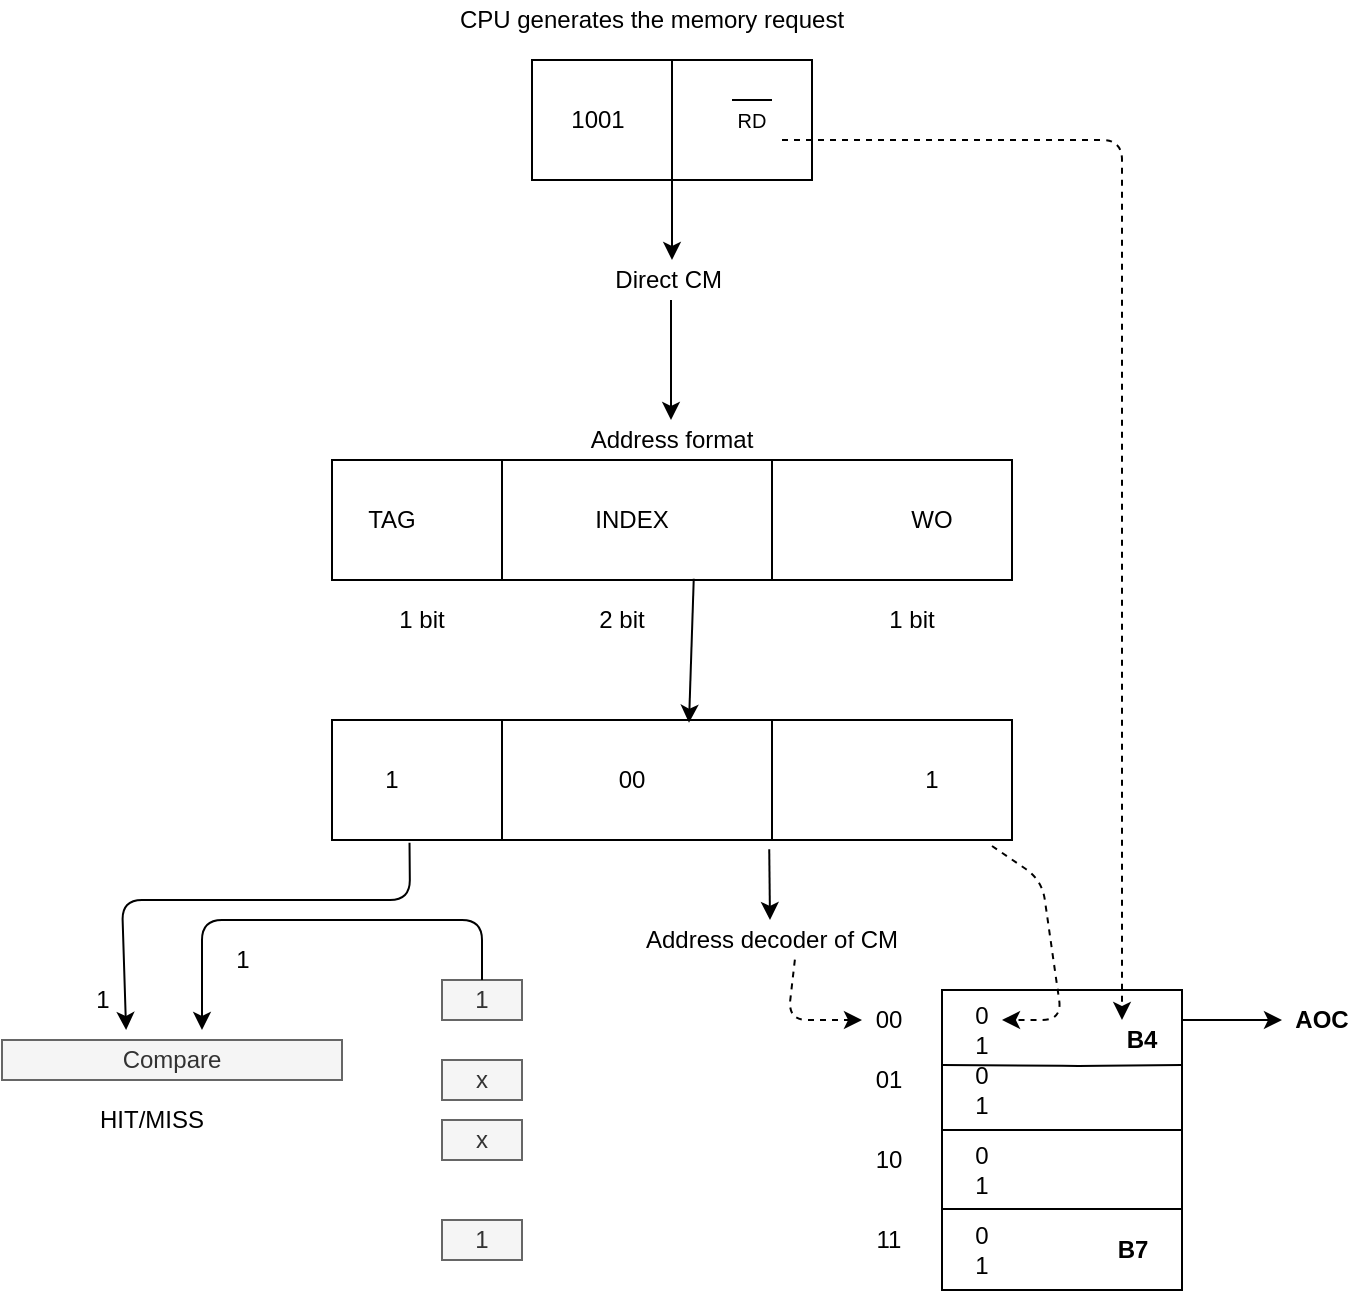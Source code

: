 <mxfile version="14.7.0" type="github">
  <diagram id="JxYpquZwZ6zsXnLfhXGS" name="Page-1">
    <mxGraphModel dx="1483" dy="783" grid="0" gridSize="10" guides="1" tooltips="1" connect="1" arrows="1" fold="1" page="1" pageScale="1" pageWidth="850" pageHeight="1100" math="0" shadow="0">
      <root>
        <mxCell id="0" />
        <mxCell id="1" parent="0" />
        <mxCell id="KNm6pyuOkcGfjuNK4ojw-7" value="CPU generates the memory request" style="text;html=1;strokeColor=none;fillColor=none;align=center;verticalAlign=middle;whiteSpace=wrap;rounded=0;" vertex="1" parent="1">
          <mxGeometry x="250" y="20" width="270" height="20" as="geometry" />
        </mxCell>
        <mxCell id="KNm6pyuOkcGfjuNK4ojw-9" value="Direct CM&amp;nbsp;" style="text;html=1;strokeColor=none;fillColor=none;align=center;verticalAlign=middle;whiteSpace=wrap;rounded=0;" vertex="1" parent="1">
          <mxGeometry x="260" y="150" width="270" height="20" as="geometry" />
        </mxCell>
        <mxCell id="KNm6pyuOkcGfjuNK4ojw-10" value="Address format" style="text;html=1;strokeColor=none;fillColor=none;align=center;verticalAlign=middle;whiteSpace=wrap;rounded=0;" vertex="1" parent="1">
          <mxGeometry x="260" y="230" width="270" height="20" as="geometry" />
        </mxCell>
        <mxCell id="KNm6pyuOkcGfjuNK4ojw-11" value="Address decoder of CM" style="text;html=1;strokeColor=none;fillColor=none;align=center;verticalAlign=middle;whiteSpace=wrap;rounded=0;" vertex="1" parent="1">
          <mxGeometry x="380" y="480" width="130" height="20" as="geometry" />
        </mxCell>
        <mxCell id="KNm6pyuOkcGfjuNK4ojw-12" value="Compare" style="text;html=1;strokeColor=#666666;fillColor=#f5f5f5;align=center;verticalAlign=middle;whiteSpace=wrap;rounded=0;fontColor=#333333;" vertex="1" parent="1">
          <mxGeometry x="60" y="540" width="170" height="20" as="geometry" />
        </mxCell>
        <mxCell id="KNm6pyuOkcGfjuNK4ojw-21" value="" style="group" vertex="1" connectable="0" parent="1">
          <mxGeometry x="225" y="250" width="340" height="60" as="geometry" />
        </mxCell>
        <mxCell id="KNm6pyuOkcGfjuNK4ojw-13" value="" style="rounded=0;whiteSpace=wrap;html=1;" vertex="1" parent="KNm6pyuOkcGfjuNK4ojw-21">
          <mxGeometry width="340" height="60" as="geometry" />
        </mxCell>
        <mxCell id="KNm6pyuOkcGfjuNK4ojw-14" value="" style="endArrow=none;html=1;exitX=0.25;exitY=1;exitDx=0;exitDy=0;entryX=0.25;entryY=0;entryDx=0;entryDy=0;" edge="1" parent="KNm6pyuOkcGfjuNK4ojw-21" source="KNm6pyuOkcGfjuNK4ojw-13" target="KNm6pyuOkcGfjuNK4ojw-13">
          <mxGeometry width="50" height="50" relative="1" as="geometry">
            <mxPoint x="210" y="-70" as="sourcePoint" />
            <mxPoint x="260" y="-120" as="targetPoint" />
          </mxGeometry>
        </mxCell>
        <mxCell id="KNm6pyuOkcGfjuNK4ojw-15" value="" style="endArrow=none;html=1;exitX=0.5;exitY=1;exitDx=0;exitDy=0;entryX=0.5;entryY=0;entryDx=0;entryDy=0;" edge="1" parent="KNm6pyuOkcGfjuNK4ojw-21">
          <mxGeometry width="50" height="50" relative="1" as="geometry">
            <mxPoint x="220" y="60" as="sourcePoint" />
            <mxPoint x="220" as="targetPoint" />
          </mxGeometry>
        </mxCell>
        <mxCell id="KNm6pyuOkcGfjuNK4ojw-16" value="TAG" style="text;html=1;strokeColor=none;fillColor=none;align=center;verticalAlign=middle;whiteSpace=wrap;rounded=0;" vertex="1" parent="KNm6pyuOkcGfjuNK4ojw-21">
          <mxGeometry x="10" y="20" width="40" height="20" as="geometry" />
        </mxCell>
        <mxCell id="KNm6pyuOkcGfjuNK4ojw-17" value="INDEX" style="text;html=1;strokeColor=none;fillColor=none;align=center;verticalAlign=middle;whiteSpace=wrap;rounded=0;" vertex="1" parent="KNm6pyuOkcGfjuNK4ojw-21">
          <mxGeometry x="130" y="20" width="40" height="20" as="geometry" />
        </mxCell>
        <mxCell id="KNm6pyuOkcGfjuNK4ojw-19" value="WO" style="text;html=1;strokeColor=none;fillColor=none;align=center;verticalAlign=middle;whiteSpace=wrap;rounded=0;" vertex="1" parent="KNm6pyuOkcGfjuNK4ojw-21">
          <mxGeometry x="280" y="20" width="40" height="20" as="geometry" />
        </mxCell>
        <mxCell id="KNm6pyuOkcGfjuNK4ojw-22" value="" style="group" vertex="1" connectable="0" parent="1">
          <mxGeometry x="325" y="50" width="140" height="60" as="geometry" />
        </mxCell>
        <mxCell id="KNm6pyuOkcGfjuNK4ojw-23" value="" style="group" vertex="1" connectable="0" parent="KNm6pyuOkcGfjuNK4ojw-22">
          <mxGeometry width="140" height="60" as="geometry" />
        </mxCell>
        <mxCell id="KNm6pyuOkcGfjuNK4ojw-1" value="" style="rounded=0;whiteSpace=wrap;html=1;" vertex="1" parent="KNm6pyuOkcGfjuNK4ojw-23">
          <mxGeometry width="140" height="60" as="geometry" />
        </mxCell>
        <mxCell id="KNm6pyuOkcGfjuNK4ojw-4" value="&lt;font style=&quot;font-size: 10px&quot;&gt;RD&lt;/font&gt;" style="text;html=1;strokeColor=none;fillColor=none;align=center;verticalAlign=middle;whiteSpace=wrap;rounded=0;" vertex="1" parent="KNm6pyuOkcGfjuNK4ojw-23">
          <mxGeometry x="90" y="20" width="40" height="20" as="geometry" />
        </mxCell>
        <mxCell id="KNm6pyuOkcGfjuNK4ojw-2" value="" style="endArrow=none;html=1;entryX=0.5;entryY=0;entryDx=0;entryDy=0;exitX=0.5;exitY=1;exitDx=0;exitDy=0;" edge="1" parent="KNm6pyuOkcGfjuNK4ojw-23" source="KNm6pyuOkcGfjuNK4ojw-1" target="KNm6pyuOkcGfjuNK4ojw-1">
          <mxGeometry width="50" height="50" relative="1" as="geometry">
            <mxPoint x="105" y="220" as="sourcePoint" />
            <mxPoint x="155" y="170" as="targetPoint" />
          </mxGeometry>
        </mxCell>
        <mxCell id="KNm6pyuOkcGfjuNK4ojw-3" value="1001" style="text;html=1;strokeColor=none;fillColor=none;align=center;verticalAlign=middle;whiteSpace=wrap;rounded=0;" vertex="1" parent="KNm6pyuOkcGfjuNK4ojw-23">
          <mxGeometry x="12.5" y="20" width="40" height="20" as="geometry" />
        </mxCell>
        <mxCell id="KNm6pyuOkcGfjuNK4ojw-25" value="" style="endArrow=none;html=1;entryX=0.75;entryY=0;entryDx=0;entryDy=0;exitX=0.25;exitY=0;exitDx=0;exitDy=0;" edge="1" parent="KNm6pyuOkcGfjuNK4ojw-23" source="KNm6pyuOkcGfjuNK4ojw-4" target="KNm6pyuOkcGfjuNK4ojw-4">
          <mxGeometry width="50" height="50" relative="1" as="geometry">
            <mxPoint x="80" y="50" as="sourcePoint" />
            <mxPoint x="130" as="targetPoint" />
          </mxGeometry>
        </mxCell>
        <mxCell id="KNm6pyuOkcGfjuNK4ojw-30" value="" style="group" vertex="1" connectable="0" parent="1">
          <mxGeometry x="225" y="380" width="340" height="60" as="geometry" />
        </mxCell>
        <mxCell id="KNm6pyuOkcGfjuNK4ojw-31" value="" style="rounded=0;whiteSpace=wrap;html=1;" vertex="1" parent="KNm6pyuOkcGfjuNK4ojw-30">
          <mxGeometry width="340" height="60" as="geometry" />
        </mxCell>
        <mxCell id="KNm6pyuOkcGfjuNK4ojw-32" value="" style="endArrow=none;html=1;exitX=0.25;exitY=1;exitDx=0;exitDy=0;entryX=0.25;entryY=0;entryDx=0;entryDy=0;" edge="1" parent="KNm6pyuOkcGfjuNK4ojw-30" source="KNm6pyuOkcGfjuNK4ojw-31" target="KNm6pyuOkcGfjuNK4ojw-31">
          <mxGeometry width="50" height="50" relative="1" as="geometry">
            <mxPoint x="210" y="-70" as="sourcePoint" />
            <mxPoint x="260" y="-120" as="targetPoint" />
          </mxGeometry>
        </mxCell>
        <mxCell id="KNm6pyuOkcGfjuNK4ojw-33" value="" style="endArrow=none;html=1;exitX=0.5;exitY=1;exitDx=0;exitDy=0;entryX=0.5;entryY=0;entryDx=0;entryDy=0;" edge="1" parent="KNm6pyuOkcGfjuNK4ojw-30">
          <mxGeometry width="50" height="50" relative="1" as="geometry">
            <mxPoint x="220" y="60" as="sourcePoint" />
            <mxPoint x="220" as="targetPoint" />
          </mxGeometry>
        </mxCell>
        <mxCell id="KNm6pyuOkcGfjuNK4ojw-34" value="1" style="text;html=1;strokeColor=none;fillColor=none;align=center;verticalAlign=middle;whiteSpace=wrap;rounded=0;" vertex="1" parent="KNm6pyuOkcGfjuNK4ojw-30">
          <mxGeometry x="10" y="20" width="40" height="20" as="geometry" />
        </mxCell>
        <mxCell id="KNm6pyuOkcGfjuNK4ojw-35" value="00" style="text;html=1;strokeColor=none;fillColor=none;align=center;verticalAlign=middle;whiteSpace=wrap;rounded=0;" vertex="1" parent="KNm6pyuOkcGfjuNK4ojw-30">
          <mxGeometry x="130" y="20" width="40" height="20" as="geometry" />
        </mxCell>
        <mxCell id="KNm6pyuOkcGfjuNK4ojw-36" value="1" style="text;html=1;strokeColor=none;fillColor=none;align=center;verticalAlign=middle;whiteSpace=wrap;rounded=0;" vertex="1" parent="KNm6pyuOkcGfjuNK4ojw-30">
          <mxGeometry x="280" y="20" width="40" height="20" as="geometry" />
        </mxCell>
        <mxCell id="KNm6pyuOkcGfjuNK4ojw-51" value="" style="endArrow=classic;html=1;exitX=0.5;exitY=1;exitDx=0;exitDy=0;entryX=0.5;entryY=0;entryDx=0;entryDy=0;" edge="1" parent="1" source="KNm6pyuOkcGfjuNK4ojw-1" target="KNm6pyuOkcGfjuNK4ojw-9">
          <mxGeometry width="50" height="50" relative="1" as="geometry">
            <mxPoint x="400" y="210" as="sourcePoint" />
            <mxPoint x="296" y="150" as="targetPoint" />
          </mxGeometry>
        </mxCell>
        <mxCell id="KNm6pyuOkcGfjuNK4ojw-53" value="" style="endArrow=classic;html=1;" edge="1" parent="1">
          <mxGeometry width="50" height="50" relative="1" as="geometry">
            <mxPoint x="394.5" y="170" as="sourcePoint" />
            <mxPoint x="394.5" y="230" as="targetPoint" />
          </mxGeometry>
        </mxCell>
        <mxCell id="KNm6pyuOkcGfjuNK4ojw-54" value="1 bit" style="text;html=1;strokeColor=none;fillColor=none;align=center;verticalAlign=middle;whiteSpace=wrap;rounded=0;" vertex="1" parent="1">
          <mxGeometry x="250" y="320" width="40" height="20" as="geometry" />
        </mxCell>
        <mxCell id="KNm6pyuOkcGfjuNK4ojw-55" value="2 bit" style="text;html=1;strokeColor=none;fillColor=none;align=center;verticalAlign=middle;whiteSpace=wrap;rounded=0;" vertex="1" parent="1">
          <mxGeometry x="350" y="320" width="40" height="20" as="geometry" />
        </mxCell>
        <mxCell id="KNm6pyuOkcGfjuNK4ojw-56" value="1 bit" style="text;html=1;strokeColor=none;fillColor=none;align=center;verticalAlign=middle;whiteSpace=wrap;rounded=0;" vertex="1" parent="1">
          <mxGeometry x="490" y="320" width="50" height="20" as="geometry" />
        </mxCell>
        <mxCell id="KNm6pyuOkcGfjuNK4ojw-58" value="" style="group" vertex="1" connectable="0" parent="1">
          <mxGeometry x="530" y="515" width="120" height="150" as="geometry" />
        </mxCell>
        <mxCell id="KNm6pyuOkcGfjuNK4ojw-42" value="&lt;span style=&quot;color: rgba(0 , 0 , 0 , 0) ; font-family: monospace ; font-size: 0px&quot;&gt;%3CmxGraphModel%3E%3Croot%3E%3CmxCell%20id%3D%220%22%2F%3E%3CmxCell%20id%3D%221%22%20parent%3D%220%22%2F%3E%3CmxCell%20id%3D%222%22%20value%3D%22B4%22%20style%3D%22text%3Bhtml%3D1%3BstrokeColor%3Dnone%3BfillColor%3Dnone%3Balign%3Dcenter%3BverticalAlign%3Dmiddle%3BwhiteSpace%3Dwrap%3Brounded%3D0%3BfontStyle%3D1%22%20vertex%3D%221%22%20parent%3D%221%22%3E%3CmxGeometry%20x%3D%22600%22%20y%3D%22525%22%20width%3D%2240%22%20height%3D%2220%22%20as%3D%22geometry%22%2F%3E%3C%2FmxCell%3E%3C%2Froot%3E%3C%2FmxGraphModel%3E&lt;/span&gt;" style="rounded=0;whiteSpace=wrap;html=1;" vertex="1" parent="KNm6pyuOkcGfjuNK4ojw-58">
          <mxGeometry width="120" height="150" as="geometry" />
        </mxCell>
        <mxCell id="KNm6pyuOkcGfjuNK4ojw-43" value="" style="endArrow=none;html=1;exitX=0;exitY=0.25;exitDx=0;exitDy=0;entryX=1;entryY=0.25;entryDx=0;entryDy=0;" edge="1" parent="KNm6pyuOkcGfjuNK4ojw-58" source="KNm6pyuOkcGfjuNK4ojw-42" target="KNm6pyuOkcGfjuNK4ojw-42">
          <mxGeometry width="50" height="50" relative="1" as="geometry">
            <mxPoint x="35" y="50" as="sourcePoint" />
            <mxPoint x="85" as="targetPoint" />
            <Array as="points">
              <mxPoint x="70" y="38" />
            </Array>
          </mxGeometry>
        </mxCell>
        <mxCell id="KNm6pyuOkcGfjuNK4ojw-44" value="" style="endArrow=none;html=1;exitX=0;exitY=0.25;exitDx=0;exitDy=0;entryX=1;entryY=0.25;entryDx=0;entryDy=0;" edge="1" parent="KNm6pyuOkcGfjuNK4ojw-58">
          <mxGeometry width="50" height="50" relative="1" as="geometry">
            <mxPoint y="70" as="sourcePoint" />
            <mxPoint x="120" y="70" as="targetPoint" />
          </mxGeometry>
        </mxCell>
        <mxCell id="KNm6pyuOkcGfjuNK4ojw-45" value="" style="endArrow=none;html=1;exitX=0;exitY=0.25;exitDx=0;exitDy=0;entryX=1;entryY=0.25;entryDx=0;entryDy=0;" edge="1" parent="KNm6pyuOkcGfjuNK4ojw-58">
          <mxGeometry width="50" height="50" relative="1" as="geometry">
            <mxPoint y="109.5" as="sourcePoint" />
            <mxPoint x="120" y="109.5" as="targetPoint" />
          </mxGeometry>
        </mxCell>
        <mxCell id="KNm6pyuOkcGfjuNK4ojw-46" value="0&lt;br&gt;1" style="text;html=1;strokeColor=none;fillColor=none;align=center;verticalAlign=middle;whiteSpace=wrap;rounded=0;" vertex="1" parent="KNm6pyuOkcGfjuNK4ojw-58">
          <mxGeometry x="10" y="10" width="20" height="20" as="geometry" />
        </mxCell>
        <mxCell id="KNm6pyuOkcGfjuNK4ojw-47" value="0&lt;br&gt;1" style="text;html=1;strokeColor=none;fillColor=none;align=center;verticalAlign=middle;whiteSpace=wrap;rounded=0;" vertex="1" parent="KNm6pyuOkcGfjuNK4ojw-58">
          <mxGeometry x="10" y="80" width="20" height="20" as="geometry" />
        </mxCell>
        <mxCell id="KNm6pyuOkcGfjuNK4ojw-48" value="0&lt;br&gt;1" style="text;html=1;strokeColor=none;fillColor=none;align=center;verticalAlign=middle;whiteSpace=wrap;rounded=0;" vertex="1" parent="KNm6pyuOkcGfjuNK4ojw-58">
          <mxGeometry x="10" y="120" width="20" height="20" as="geometry" />
        </mxCell>
        <mxCell id="KNm6pyuOkcGfjuNK4ojw-50" value="0&lt;br&gt;1" style="text;html=1;strokeColor=none;fillColor=none;align=center;verticalAlign=middle;whiteSpace=wrap;rounded=0;" vertex="1" parent="KNm6pyuOkcGfjuNK4ojw-58">
          <mxGeometry x="10" y="40" width="20" height="20" as="geometry" />
        </mxCell>
        <mxCell id="KNm6pyuOkcGfjuNK4ojw-83" value="B4" style="text;html=1;strokeColor=none;fillColor=none;align=center;verticalAlign=middle;whiteSpace=wrap;rounded=0;fontStyle=1" vertex="1" parent="KNm6pyuOkcGfjuNK4ojw-58">
          <mxGeometry x="80" y="15" width="40" height="20" as="geometry" />
        </mxCell>
        <mxCell id="KNm6pyuOkcGfjuNK4ojw-93" value="" style="endArrow=classic;html=1;dashed=1;entryX=0.25;entryY=0;entryDx=0;entryDy=0;" edge="1" parent="KNm6pyuOkcGfjuNK4ojw-58" target="KNm6pyuOkcGfjuNK4ojw-83">
          <mxGeometry width="50" height="50" relative="1" as="geometry">
            <mxPoint x="-80" y="-425" as="sourcePoint" />
            <mxPoint x="70" y="35" as="targetPoint" />
            <Array as="points">
              <mxPoint x="90" y="-425" />
            </Array>
          </mxGeometry>
        </mxCell>
        <mxCell id="KNm6pyuOkcGfjuNK4ojw-96" value="B7" style="text;html=1;align=center;verticalAlign=middle;resizable=0;points=[];autosize=1;strokeColor=none;fontStyle=1" vertex="1" parent="KNm6pyuOkcGfjuNK4ojw-58">
          <mxGeometry x="80" y="120" width="30" height="20" as="geometry" />
        </mxCell>
        <mxCell id="KNm6pyuOkcGfjuNK4ojw-59" value="" style="endArrow=classic;html=1;exitX=0.532;exitY=0.99;exitDx=0;exitDy=0;exitPerimeter=0;entryX=0.525;entryY=0.023;entryDx=0;entryDy=0;entryPerimeter=0;" edge="1" parent="1" source="KNm6pyuOkcGfjuNK4ojw-13" target="KNm6pyuOkcGfjuNK4ojw-31">
          <mxGeometry width="50" height="50" relative="1" as="geometry">
            <mxPoint x="400" y="400" as="sourcePoint" />
            <mxPoint x="410" y="380" as="targetPoint" />
          </mxGeometry>
        </mxCell>
        <mxCell id="KNm6pyuOkcGfjuNK4ojw-61" value="1" style="text;html=1;strokeColor=#666666;fillColor=#f5f5f5;align=center;verticalAlign=middle;whiteSpace=wrap;rounded=0;fontColor=#333333;" vertex="1" parent="1">
          <mxGeometry x="280" y="510" width="40" height="20" as="geometry" />
        </mxCell>
        <mxCell id="KNm6pyuOkcGfjuNK4ojw-62" value="x" style="text;html=1;strokeColor=#666666;fillColor=#f5f5f5;align=center;verticalAlign=middle;whiteSpace=wrap;rounded=0;fontColor=#333333;" vertex="1" parent="1">
          <mxGeometry x="280" y="550" width="40" height="20" as="geometry" />
        </mxCell>
        <mxCell id="KNm6pyuOkcGfjuNK4ojw-63" value="x" style="text;html=1;strokeColor=#666666;fillColor=#f5f5f5;align=center;verticalAlign=middle;whiteSpace=wrap;rounded=0;fontColor=#333333;" vertex="1" parent="1">
          <mxGeometry x="280" y="580" width="40" height="20" as="geometry" />
        </mxCell>
        <mxCell id="KNm6pyuOkcGfjuNK4ojw-64" value="1" style="text;html=1;strokeColor=#666666;fillColor=#f5f5f5;align=center;verticalAlign=middle;whiteSpace=wrap;rounded=0;fontColor=#333333;" vertex="1" parent="1">
          <mxGeometry x="280" y="630" width="40" height="20" as="geometry" />
        </mxCell>
        <mxCell id="KNm6pyuOkcGfjuNK4ojw-65" value="00" style="text;html=1;strokeColor=none;fillColor=none;align=center;verticalAlign=middle;whiteSpace=wrap;rounded=0;" vertex="1" parent="1">
          <mxGeometry x="499.997" y="520" width="7.273" height="20" as="geometry" />
        </mxCell>
        <mxCell id="KNm6pyuOkcGfjuNK4ojw-67" value="01" style="text;html=1;strokeColor=none;fillColor=none;align=center;verticalAlign=middle;whiteSpace=wrap;rounded=0;" vertex="1" parent="1">
          <mxGeometry x="499.997" y="550" width="7.273" height="20" as="geometry" />
        </mxCell>
        <mxCell id="KNm6pyuOkcGfjuNK4ojw-68" value="10" style="text;html=1;strokeColor=none;fillColor=none;align=center;verticalAlign=middle;whiteSpace=wrap;rounded=0;" vertex="1" parent="1">
          <mxGeometry x="499.997" y="590" width="7.273" height="20" as="geometry" />
        </mxCell>
        <mxCell id="KNm6pyuOkcGfjuNK4ojw-69" value="11" style="text;html=1;strokeColor=none;fillColor=none;align=center;verticalAlign=middle;whiteSpace=wrap;rounded=0;" vertex="1" parent="1">
          <mxGeometry x="499.997" y="630" width="7.273" height="20" as="geometry" />
        </mxCell>
        <mxCell id="KNm6pyuOkcGfjuNK4ojw-74" value="" style="endArrow=classic;html=1;exitX=0.643;exitY=1.077;exitDx=0;exitDy=0;exitPerimeter=0;" edge="1" parent="1" source="KNm6pyuOkcGfjuNK4ojw-31">
          <mxGeometry width="50" height="50" relative="1" as="geometry">
            <mxPoint x="400" y="400" as="sourcePoint" />
            <mxPoint x="444" y="480" as="targetPoint" />
          </mxGeometry>
        </mxCell>
        <mxCell id="KNm6pyuOkcGfjuNK4ojw-77" value="" style="endArrow=classic;html=1;exitX=0.5;exitY=0;exitDx=0;exitDy=0;" edge="1" parent="1" source="KNm6pyuOkcGfjuNK4ojw-61">
          <mxGeometry width="50" height="50" relative="1" as="geometry">
            <mxPoint x="400" y="400" as="sourcePoint" />
            <mxPoint x="160" y="535" as="targetPoint" />
            <Array as="points">
              <mxPoint x="300" y="480" />
              <mxPoint x="260" y="480" />
              <mxPoint x="230" y="480" />
              <mxPoint x="160" y="480" />
            </Array>
          </mxGeometry>
        </mxCell>
        <mxCell id="KNm6pyuOkcGfjuNK4ojw-78" value="" style="endArrow=classic;html=1;exitX=0.114;exitY=1.023;exitDx=0;exitDy=0;exitPerimeter=0;entryX=0.365;entryY=-0.25;entryDx=0;entryDy=0;entryPerimeter=0;" edge="1" parent="1" source="KNm6pyuOkcGfjuNK4ojw-31" target="KNm6pyuOkcGfjuNK4ojw-12">
          <mxGeometry width="50" height="50" relative="1" as="geometry">
            <mxPoint x="400" y="400" as="sourcePoint" />
            <mxPoint x="60" y="470" as="targetPoint" />
            <Array as="points">
              <mxPoint x="264" y="470" />
              <mxPoint x="120" y="470" />
            </Array>
          </mxGeometry>
        </mxCell>
        <mxCell id="KNm6pyuOkcGfjuNK4ojw-79" value="HIT/MISS" style="text;html=1;strokeColor=none;fillColor=none;align=center;verticalAlign=middle;whiteSpace=wrap;rounded=0;" vertex="1" parent="1">
          <mxGeometry x="90" y="570" width="90" height="20" as="geometry" />
        </mxCell>
        <mxCell id="KNm6pyuOkcGfjuNK4ojw-84" value="AOC" style="text;html=1;strokeColor=none;fillColor=none;align=center;verticalAlign=middle;whiteSpace=wrap;rounded=0;fontStyle=1" vertex="1" parent="1">
          <mxGeometry x="700" y="520" width="40" height="20" as="geometry" />
        </mxCell>
        <mxCell id="KNm6pyuOkcGfjuNK4ojw-86" value="" style="endArrow=classic;html=1;" edge="1" parent="1">
          <mxGeometry width="50" height="50" relative="1" as="geometry">
            <mxPoint x="650" y="530" as="sourcePoint" />
            <mxPoint x="700" y="530" as="targetPoint" />
          </mxGeometry>
        </mxCell>
        <mxCell id="KNm6pyuOkcGfjuNK4ojw-90" value="" style="endArrow=classic;html=1;dashed=1;entryX=1;entryY=0.25;entryDx=0;entryDy=0;" edge="1" parent="1" target="KNm6pyuOkcGfjuNK4ojw-46">
          <mxGeometry width="50" height="50" relative="1" as="geometry">
            <mxPoint x="555" y="443" as="sourcePoint" />
            <mxPoint x="580" y="540" as="targetPoint" />
            <Array as="points">
              <mxPoint x="580" y="460" />
              <mxPoint x="590" y="530" />
            </Array>
          </mxGeometry>
        </mxCell>
        <mxCell id="KNm6pyuOkcGfjuNK4ojw-94" value="1" style="text;html=1;align=center;verticalAlign=middle;resizable=0;points=[];autosize=1;strokeColor=none;" vertex="1" parent="1">
          <mxGeometry x="170" y="490" width="20" height="20" as="geometry" />
        </mxCell>
        <mxCell id="KNm6pyuOkcGfjuNK4ojw-95" value="1" style="text;html=1;align=center;verticalAlign=middle;resizable=0;points=[];autosize=1;strokeColor=none;" vertex="1" parent="1">
          <mxGeometry x="100" y="510" width="20" height="20" as="geometry" />
        </mxCell>
        <mxCell id="KNm6pyuOkcGfjuNK4ojw-98" value="" style="endArrow=classic;html=1;dashed=1;exitX=0.588;exitY=0.99;exitDx=0;exitDy=0;exitPerimeter=0;" edge="1" parent="1" source="KNm6pyuOkcGfjuNK4ojw-11">
          <mxGeometry width="50" height="50" relative="1" as="geometry">
            <mxPoint x="400" y="670" as="sourcePoint" />
            <mxPoint x="490" y="530" as="targetPoint" />
            <Array as="points">
              <mxPoint x="453" y="530" />
            </Array>
          </mxGeometry>
        </mxCell>
      </root>
    </mxGraphModel>
  </diagram>
</mxfile>
